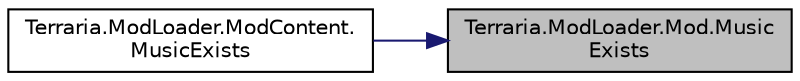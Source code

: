 digraph "Terraria.ModLoader.Mod.MusicExists"
{
 // LATEX_PDF_SIZE
  edge [fontname="Helvetica",fontsize="10",labelfontname="Helvetica",labelfontsize="10"];
  node [fontname="Helvetica",fontsize="10",shape=record];
  rankdir="RL";
  Node1 [label="Terraria.ModLoader.Mod.Music\lExists",height=0.2,width=0.4,color="black", fillcolor="grey75", style="filled", fontcolor="black",tooltip="Shorthand for calling ModLoader.MusicExists(this.FileName(name))."];
  Node1 -> Node2 [dir="back",color="midnightblue",fontsize="10",style="solid",fontname="Helvetica"];
  Node2 [label="Terraria.ModLoader.ModContent.\lMusicExists",height=0.2,width=0.4,color="black", fillcolor="white", style="filled",URL="$class_terraria_1_1_mod_loader_1_1_mod_content.html#aacc7f6398f8596fbe86ea9a4776998d6",tooltip="Returns whether or not a sound with the specified name exists."];
}
